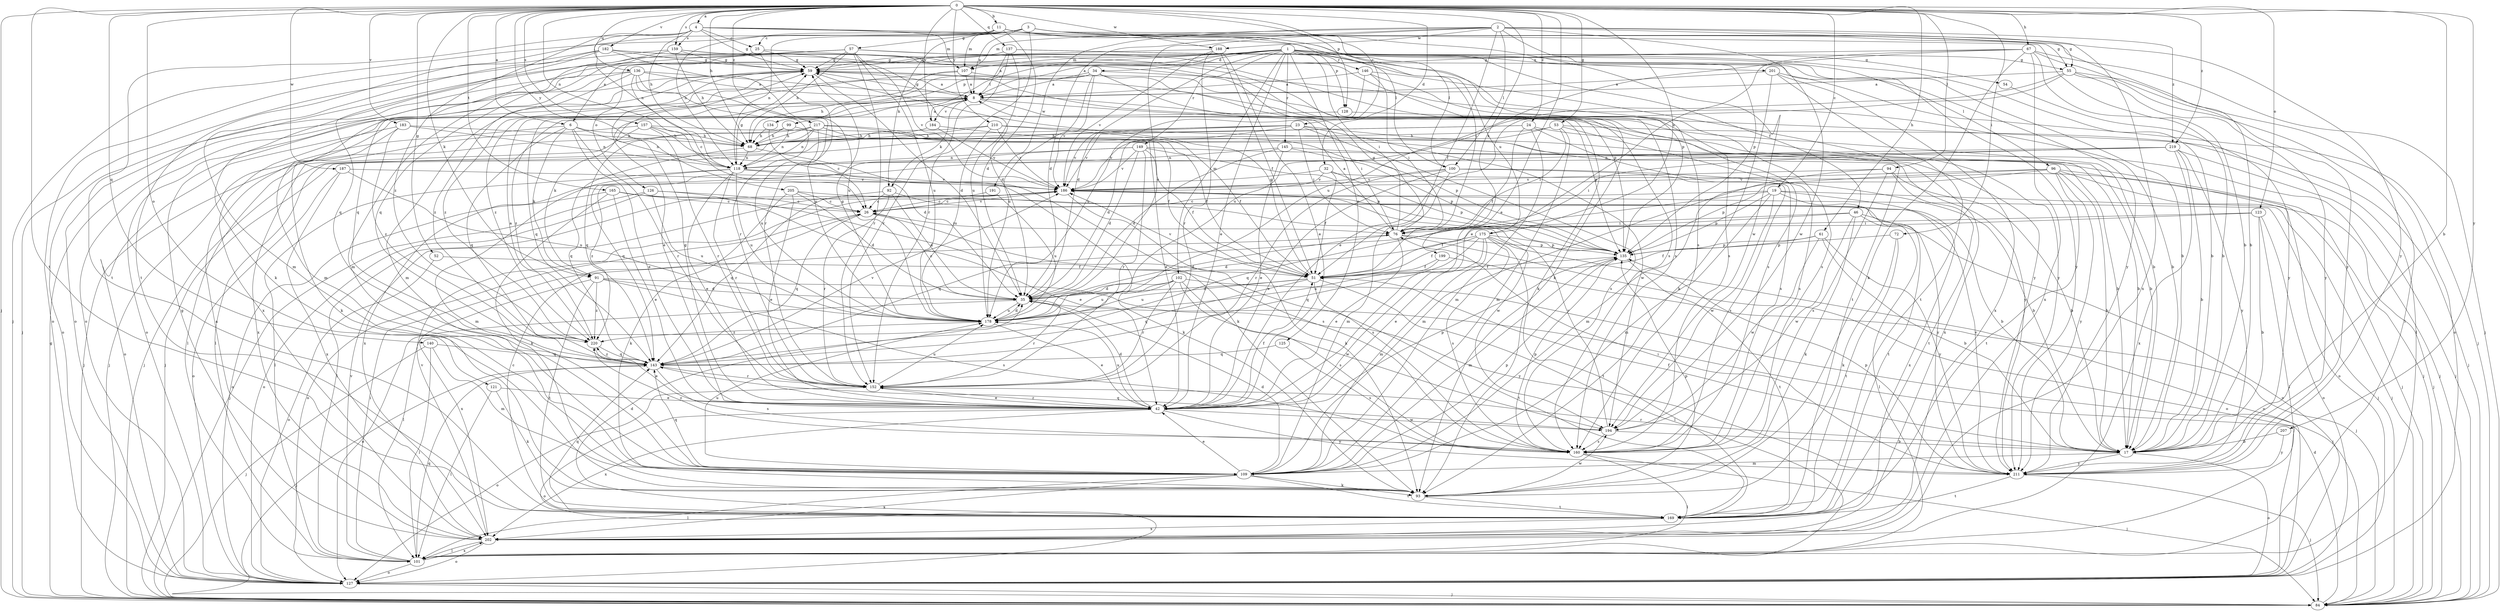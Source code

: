 strict digraph  {
0;
1;
2;
3;
4;
6;
8;
11;
17;
19;
23;
24;
25;
26;
32;
34;
35;
42;
46;
51;
52;
53;
54;
55;
57;
59;
61;
67;
68;
72;
76;
84;
91;
92;
93;
94;
96;
99;
100;
101;
102;
107;
109;
118;
121;
123;
125;
126;
127;
128;
134;
135;
136;
137;
140;
143;
145;
146;
149;
152;
157;
159;
160;
165;
169;
175;
178;
182;
183;
184;
186;
187;
188;
191;
194;
199;
201;
202;
205;
207;
210;
211;
217;
219;
220;
0 -> 4  [label=a];
0 -> 6  [label=a];
0 -> 11  [label=b];
0 -> 17  [label=b];
0 -> 19  [label=c];
0 -> 23  [label=c];
0 -> 24  [label=c];
0 -> 32  [label=d];
0 -> 42  [label=e];
0 -> 52  [label=g];
0 -> 53  [label=g];
0 -> 61  [label=h];
0 -> 67  [label=h];
0 -> 68  [label=h];
0 -> 72  [label=i];
0 -> 84  [label=j];
0 -> 91  [label=k];
0 -> 94  [label=l];
0 -> 118  [label=n];
0 -> 121  [label=o];
0 -> 123  [label=o];
0 -> 128  [label=p];
0 -> 136  [label=q];
0 -> 137  [label=q];
0 -> 140  [label=q];
0 -> 157  [label=s];
0 -> 159  [label=s];
0 -> 165  [label=t];
0 -> 169  [label=t];
0 -> 175  [label=u];
0 -> 182  [label=v];
0 -> 183  [label=v];
0 -> 184  [label=v];
0 -> 187  [label=w];
0 -> 188  [label=w];
0 -> 199  [label=x];
0 -> 205  [label=y];
0 -> 207  [label=y];
0 -> 210  [label=y];
0 -> 217  [label=z];
0 -> 219  [label=z];
1 -> 6  [label=a];
1 -> 8  [label=a];
1 -> 17  [label=b];
1 -> 34  [label=d];
1 -> 35  [label=d];
1 -> 42  [label=e];
1 -> 46  [label=f];
1 -> 54  [label=g];
1 -> 55  [label=g];
1 -> 76  [label=i];
1 -> 96  [label=l];
1 -> 99  [label=l];
1 -> 102  [label=m];
1 -> 107  [label=m];
1 -> 125  [label=o];
1 -> 126  [label=o];
1 -> 127  [label=o];
1 -> 128  [label=p];
1 -> 134  [label=p];
1 -> 145  [label=r];
1 -> 146  [label=r];
1 -> 149  [label=r];
1 -> 175  [label=u];
1 -> 201  [label=x];
2 -> 35  [label=d];
2 -> 51  [label=f];
2 -> 55  [label=g];
2 -> 100  [label=l];
2 -> 107  [label=m];
2 -> 135  [label=p];
2 -> 178  [label=u];
2 -> 188  [label=w];
2 -> 191  [label=w];
2 -> 194  [label=w];
2 -> 202  [label=x];
2 -> 219  [label=z];
3 -> 8  [label=a];
3 -> 17  [label=b];
3 -> 55  [label=g];
3 -> 57  [label=g];
3 -> 84  [label=j];
3 -> 100  [label=l];
3 -> 107  [label=m];
3 -> 118  [label=n];
3 -> 152  [label=r];
3 -> 194  [label=w];
3 -> 211  [label=y];
4 -> 25  [label=c];
4 -> 59  [label=g];
4 -> 68  [label=h];
4 -> 76  [label=i];
4 -> 107  [label=m];
4 -> 118  [label=n];
4 -> 159  [label=s];
4 -> 160  [label=s];
4 -> 169  [label=t];
4 -> 220  [label=z];
6 -> 42  [label=e];
6 -> 68  [label=h];
6 -> 84  [label=j];
6 -> 91  [label=k];
6 -> 118  [label=n];
6 -> 143  [label=q];
6 -> 152  [label=r];
8 -> 59  [label=g];
8 -> 76  [label=i];
8 -> 91  [label=k];
8 -> 92  [label=k];
8 -> 135  [label=p];
8 -> 143  [label=q];
8 -> 184  [label=v];
11 -> 17  [label=b];
11 -> 25  [label=c];
11 -> 35  [label=d];
11 -> 92  [label=k];
11 -> 100  [label=l];
11 -> 118  [label=n];
11 -> 135  [label=p];
11 -> 169  [label=t];
17 -> 51  [label=f];
17 -> 109  [label=m];
17 -> 127  [label=o];
17 -> 152  [label=r];
17 -> 211  [label=y];
19 -> 26  [label=c];
19 -> 84  [label=j];
19 -> 109  [label=m];
19 -> 135  [label=p];
19 -> 143  [label=q];
19 -> 169  [label=t];
19 -> 194  [label=w];
19 -> 202  [label=x];
23 -> 17  [label=b];
23 -> 35  [label=d];
23 -> 68  [label=h];
23 -> 76  [label=i];
23 -> 84  [label=j];
23 -> 160  [label=s];
23 -> 186  [label=v];
23 -> 194  [label=w];
24 -> 51  [label=f];
24 -> 68  [label=h];
24 -> 109  [label=m];
24 -> 160  [label=s];
24 -> 186  [label=v];
24 -> 202  [label=x];
25 -> 59  [label=g];
25 -> 93  [label=k];
25 -> 152  [label=r];
25 -> 211  [label=y];
26 -> 76  [label=i];
26 -> 127  [label=o];
26 -> 143  [label=q];
26 -> 160  [label=s];
26 -> 186  [label=v];
32 -> 51  [label=f];
32 -> 84  [label=j];
32 -> 135  [label=p];
32 -> 186  [label=v];
32 -> 220  [label=z];
34 -> 8  [label=a];
34 -> 17  [label=b];
34 -> 93  [label=k];
34 -> 127  [label=o];
34 -> 160  [label=s];
34 -> 178  [label=u];
34 -> 186  [label=v];
34 -> 202  [label=x];
35 -> 26  [label=c];
35 -> 127  [label=o];
35 -> 152  [label=r];
35 -> 178  [label=u];
42 -> 35  [label=d];
42 -> 51  [label=f];
42 -> 59  [label=g];
42 -> 127  [label=o];
42 -> 135  [label=p];
42 -> 152  [label=r];
42 -> 178  [label=u];
42 -> 194  [label=w];
42 -> 202  [label=x];
42 -> 211  [label=y];
46 -> 76  [label=i];
46 -> 93  [label=k];
46 -> 101  [label=l];
46 -> 127  [label=o];
46 -> 143  [label=q];
46 -> 194  [label=w];
51 -> 35  [label=d];
51 -> 59  [label=g];
51 -> 101  [label=l];
51 -> 143  [label=q];
51 -> 169  [label=t];
51 -> 178  [label=u];
51 -> 186  [label=v];
52 -> 51  [label=f];
52 -> 127  [label=o];
53 -> 68  [label=h];
53 -> 76  [label=i];
53 -> 84  [label=j];
53 -> 109  [label=m];
53 -> 160  [label=s];
53 -> 186  [label=v];
54 -> 211  [label=y];
55 -> 8  [label=a];
55 -> 42  [label=e];
55 -> 101  [label=l];
55 -> 127  [label=o];
55 -> 178  [label=u];
55 -> 211  [label=y];
57 -> 59  [label=g];
57 -> 68  [label=h];
57 -> 93  [label=k];
57 -> 109  [label=m];
57 -> 127  [label=o];
57 -> 143  [label=q];
57 -> 152  [label=r];
57 -> 160  [label=s];
57 -> 178  [label=u];
57 -> 186  [label=v];
59 -> 8  [label=a];
59 -> 35  [label=d];
59 -> 42  [label=e];
59 -> 109  [label=m];
59 -> 211  [label=y];
59 -> 220  [label=z];
61 -> 17  [label=b];
61 -> 51  [label=f];
61 -> 135  [label=p];
61 -> 194  [label=w];
61 -> 211  [label=y];
67 -> 17  [label=b];
67 -> 42  [label=e];
67 -> 59  [label=g];
67 -> 84  [label=j];
67 -> 93  [label=k];
67 -> 178  [label=u];
67 -> 202  [label=x];
67 -> 211  [label=y];
68 -> 93  [label=k];
68 -> 118  [label=n];
68 -> 143  [label=q];
72 -> 93  [label=k];
72 -> 135  [label=p];
72 -> 169  [label=t];
76 -> 8  [label=a];
76 -> 35  [label=d];
76 -> 42  [label=e];
76 -> 59  [label=g];
76 -> 127  [label=o];
76 -> 135  [label=p];
84 -> 35  [label=d];
84 -> 59  [label=g];
91 -> 35  [label=d];
91 -> 160  [label=s];
91 -> 169  [label=t];
91 -> 202  [label=x];
91 -> 211  [label=y];
91 -> 220  [label=z];
92 -> 26  [label=c];
92 -> 35  [label=d];
92 -> 143  [label=q];
92 -> 152  [label=r];
92 -> 194  [label=w];
93 -> 135  [label=p];
93 -> 169  [label=t];
93 -> 194  [label=w];
94 -> 17  [label=b];
94 -> 109  [label=m];
94 -> 160  [label=s];
94 -> 169  [label=t];
94 -> 186  [label=v];
96 -> 17  [label=b];
96 -> 84  [label=j];
96 -> 109  [label=m];
96 -> 127  [label=o];
96 -> 135  [label=p];
96 -> 169  [label=t];
96 -> 186  [label=v];
96 -> 211  [label=y];
99 -> 42  [label=e];
99 -> 68  [label=h];
99 -> 118  [label=n];
99 -> 143  [label=q];
100 -> 17  [label=b];
100 -> 42  [label=e];
100 -> 109  [label=m];
100 -> 152  [label=r];
100 -> 160  [label=s];
100 -> 186  [label=v];
101 -> 76  [label=i];
101 -> 127  [label=o];
101 -> 143  [label=q];
101 -> 186  [label=v];
101 -> 202  [label=x];
102 -> 35  [label=d];
102 -> 84  [label=j];
102 -> 101  [label=l];
102 -> 152  [label=r];
102 -> 160  [label=s];
102 -> 178  [label=u];
102 -> 194  [label=w];
107 -> 8  [label=a];
107 -> 17  [label=b];
107 -> 68  [label=h];
107 -> 220  [label=z];
109 -> 35  [label=d];
109 -> 42  [label=e];
109 -> 93  [label=k];
109 -> 101  [label=l];
109 -> 135  [label=p];
109 -> 143  [label=q];
109 -> 169  [label=t];
109 -> 178  [label=u];
109 -> 202  [label=x];
118 -> 42  [label=e];
118 -> 59  [label=g];
118 -> 93  [label=k];
118 -> 101  [label=l];
118 -> 109  [label=m];
118 -> 152  [label=r];
118 -> 178  [label=u];
118 -> 186  [label=v];
121 -> 42  [label=e];
121 -> 93  [label=k];
121 -> 101  [label=l];
123 -> 17  [label=b];
123 -> 51  [label=f];
123 -> 76  [label=i];
123 -> 101  [label=l];
123 -> 127  [label=o];
125 -> 143  [label=q];
125 -> 160  [label=s];
126 -> 26  [label=c];
126 -> 42  [label=e];
126 -> 84  [label=j];
126 -> 127  [label=o];
126 -> 178  [label=u];
127 -> 84  [label=j];
128 -> 101  [label=l];
128 -> 220  [label=z];
134 -> 26  [label=c];
134 -> 68  [label=h];
135 -> 51  [label=f];
135 -> 109  [label=m];
135 -> 169  [label=t];
136 -> 8  [label=a];
136 -> 26  [label=c];
136 -> 109  [label=m];
136 -> 127  [label=o];
136 -> 152  [label=r];
136 -> 178  [label=u];
136 -> 211  [label=y];
136 -> 220  [label=z];
137 -> 8  [label=a];
137 -> 17  [label=b];
137 -> 59  [label=g];
137 -> 152  [label=r];
137 -> 178  [label=u];
137 -> 211  [label=y];
140 -> 84  [label=j];
140 -> 101  [label=l];
140 -> 109  [label=m];
140 -> 143  [label=q];
143 -> 84  [label=j];
143 -> 152  [label=r];
143 -> 160  [label=s];
143 -> 186  [label=v];
143 -> 220  [label=z];
145 -> 35  [label=d];
145 -> 42  [label=e];
145 -> 84  [label=j];
145 -> 118  [label=n];
145 -> 135  [label=p];
146 -> 8  [label=a];
146 -> 76  [label=i];
146 -> 160  [label=s];
146 -> 169  [label=t];
146 -> 178  [label=u];
149 -> 35  [label=d];
149 -> 51  [label=f];
149 -> 84  [label=j];
149 -> 118  [label=n];
149 -> 135  [label=p];
149 -> 152  [label=r];
149 -> 186  [label=v];
149 -> 202  [label=x];
152 -> 42  [label=e];
152 -> 127  [label=o];
152 -> 178  [label=u];
157 -> 17  [label=b];
157 -> 35  [label=d];
157 -> 68  [label=h];
157 -> 101  [label=l];
157 -> 152  [label=r];
157 -> 202  [label=x];
159 -> 35  [label=d];
159 -> 59  [label=g];
159 -> 68  [label=h];
159 -> 84  [label=j];
159 -> 143  [label=q];
159 -> 160  [label=s];
160 -> 84  [label=j];
160 -> 101  [label=l];
160 -> 135  [label=p];
160 -> 220  [label=z];
165 -> 17  [label=b];
165 -> 26  [label=c];
165 -> 42  [label=e];
165 -> 93  [label=k];
165 -> 127  [label=o];
165 -> 160  [label=s];
169 -> 26  [label=c];
169 -> 35  [label=d];
169 -> 143  [label=q];
169 -> 202  [label=x];
175 -> 35  [label=d];
175 -> 42  [label=e];
175 -> 51  [label=f];
175 -> 109  [label=m];
175 -> 127  [label=o];
175 -> 135  [label=p];
175 -> 143  [label=q];
175 -> 160  [label=s];
175 -> 169  [label=t];
178 -> 35  [label=d];
178 -> 42  [label=e];
178 -> 59  [label=g];
178 -> 220  [label=z];
182 -> 59  [label=g];
182 -> 109  [label=m];
182 -> 127  [label=o];
182 -> 135  [label=p];
182 -> 143  [label=q];
182 -> 160  [label=s];
182 -> 178  [label=u];
183 -> 68  [label=h];
183 -> 93  [label=k];
183 -> 118  [label=n];
183 -> 127  [label=o];
183 -> 220  [label=z];
184 -> 8  [label=a];
184 -> 51  [label=f];
184 -> 68  [label=h];
184 -> 186  [label=v];
186 -> 26  [label=c];
186 -> 84  [label=j];
186 -> 93  [label=k];
186 -> 101  [label=l];
187 -> 127  [label=o];
187 -> 178  [label=u];
187 -> 186  [label=v];
187 -> 202  [label=x];
188 -> 42  [label=e];
188 -> 51  [label=f];
188 -> 59  [label=g];
188 -> 152  [label=r];
188 -> 186  [label=v];
191 -> 26  [label=c];
191 -> 178  [label=u];
194 -> 17  [label=b];
194 -> 143  [label=q];
194 -> 160  [label=s];
194 -> 186  [label=v];
199 -> 51  [label=f];
199 -> 84  [label=j];
199 -> 178  [label=u];
201 -> 8  [label=a];
201 -> 84  [label=j];
201 -> 93  [label=k];
201 -> 169  [label=t];
201 -> 202  [label=x];
202 -> 8  [label=a];
202 -> 59  [label=g];
202 -> 101  [label=l];
202 -> 127  [label=o];
202 -> 186  [label=v];
205 -> 26  [label=c];
205 -> 35  [label=d];
205 -> 42  [label=e];
205 -> 93  [label=k];
205 -> 211  [label=y];
207 -> 17  [label=b];
207 -> 211  [label=y];
210 -> 51  [label=f];
210 -> 68  [label=h];
210 -> 84  [label=j];
210 -> 178  [label=u];
210 -> 186  [label=v];
210 -> 211  [label=y];
211 -> 76  [label=i];
211 -> 84  [label=j];
211 -> 135  [label=p];
211 -> 169  [label=t];
211 -> 186  [label=v];
217 -> 17  [label=b];
217 -> 51  [label=f];
217 -> 68  [label=h];
217 -> 84  [label=j];
217 -> 101  [label=l];
217 -> 118  [label=n];
217 -> 135  [label=p];
217 -> 178  [label=u];
219 -> 17  [label=b];
219 -> 76  [label=i];
219 -> 84  [label=j];
219 -> 118  [label=n];
219 -> 143  [label=q];
219 -> 202  [label=x];
219 -> 211  [label=y];
220 -> 8  [label=a];
220 -> 42  [label=e];
220 -> 143  [label=q];
}
